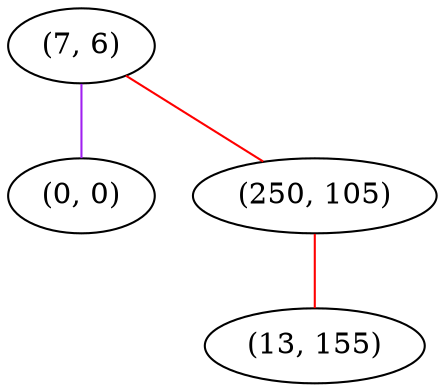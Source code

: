 graph "" {
"(7, 6)";
"(0, 0)";
"(250, 105)";
"(13, 155)";
"(7, 6)" -- "(0, 0)"  [color=purple, key=0, weight=4];
"(7, 6)" -- "(250, 105)"  [color=red, key=0, weight=1];
"(250, 105)" -- "(13, 155)"  [color=red, key=0, weight=1];
}
